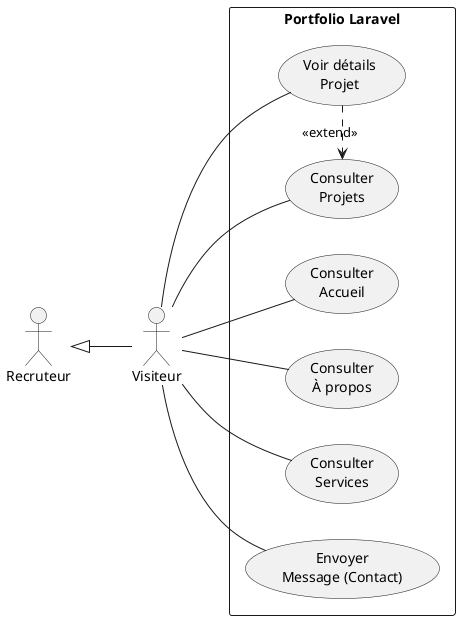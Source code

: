 @startuml
left to right direction
skinparam packageStyle rectangle

actor "Visiteur" as Visitor
actor "Recruteur" as Recruiter
Recruiter <|-- Visitor

rectangle "Portfolio Laravel" {
  usecase "Consulter\nAccueil" as UC_Home
  usecase "Consulter\nÀ propos" as UC_About
  usecase "Consulter\nProjets" as UC_Projects
  usecase "Voir détails\nProjet" as UC_ProjectDetails
  usecase "Consulter\nServices" as UC_Services
  usecase "Envoyer\nMessage (Contact)" as UC_Contact
}

Visitor -- UC_Home
Visitor -- UC_About
Visitor -- UC_Projects
Visitor -- UC_ProjectDetails
Visitor -- UC_Services
Visitor -- UC_Contact

' Optionnel : relations de dépendance/extension
UC_ProjectDetails .> UC_Projects : <<extend>>
@enduml